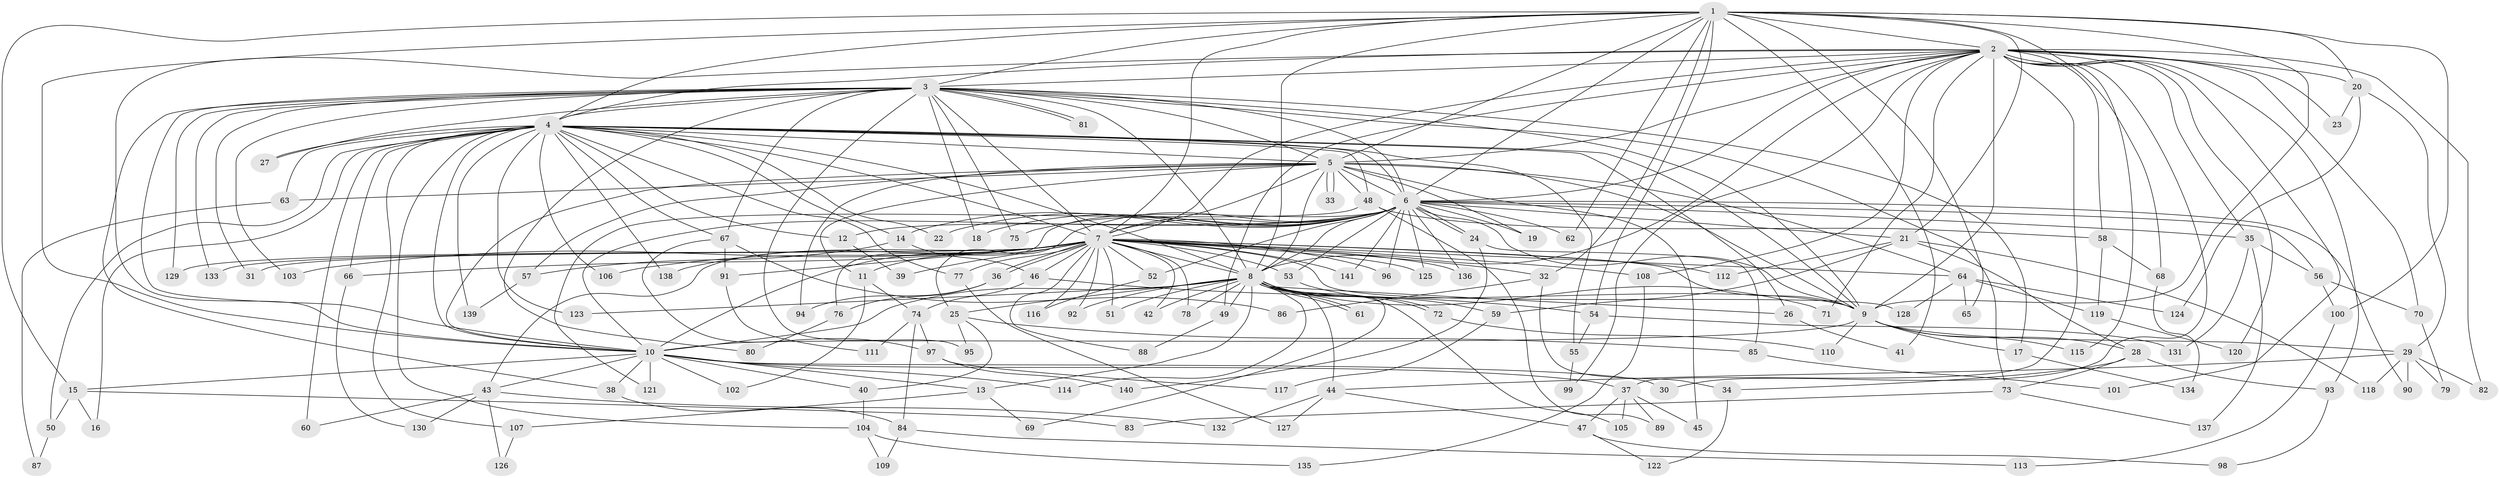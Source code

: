 // Generated by graph-tools (version 1.1) at 2025/34/03/09/25 02:34:52]
// undirected, 141 vertices, 307 edges
graph export_dot {
graph [start="1"]
  node [color=gray90,style=filled];
  1;
  2;
  3;
  4;
  5;
  6;
  7;
  8;
  9;
  10;
  11;
  12;
  13;
  14;
  15;
  16;
  17;
  18;
  19;
  20;
  21;
  22;
  23;
  24;
  25;
  26;
  27;
  28;
  29;
  30;
  31;
  32;
  33;
  34;
  35;
  36;
  37;
  38;
  39;
  40;
  41;
  42;
  43;
  44;
  45;
  46;
  47;
  48;
  49;
  50;
  51;
  52;
  53;
  54;
  55;
  56;
  57;
  58;
  59;
  60;
  61;
  62;
  63;
  64;
  65;
  66;
  67;
  68;
  69;
  70;
  71;
  72;
  73;
  74;
  75;
  76;
  77;
  78;
  79;
  80;
  81;
  82;
  83;
  84;
  85;
  86;
  87;
  88;
  89;
  90;
  91;
  92;
  93;
  94;
  95;
  96;
  97;
  98;
  99;
  100;
  101;
  102;
  103;
  104;
  105;
  106;
  107;
  108;
  109;
  110;
  111;
  112;
  113;
  114;
  115;
  116;
  117;
  118;
  119;
  120;
  121;
  122;
  123;
  124;
  125;
  126;
  127;
  128;
  129;
  130;
  131;
  132;
  133;
  134;
  135;
  136;
  137;
  138;
  139;
  140;
  141;
  1 -- 2;
  1 -- 3;
  1 -- 4;
  1 -- 5;
  1 -- 6;
  1 -- 7;
  1 -- 8;
  1 -- 9;
  1 -- 10;
  1 -- 15;
  1 -- 20;
  1 -- 21;
  1 -- 32;
  1 -- 41;
  1 -- 54;
  1 -- 62;
  1 -- 65;
  1 -- 68;
  1 -- 100;
  2 -- 3;
  2 -- 4;
  2 -- 5;
  2 -- 6;
  2 -- 7;
  2 -- 8;
  2 -- 9;
  2 -- 10;
  2 -- 20;
  2 -- 23;
  2 -- 30;
  2 -- 35;
  2 -- 37;
  2 -- 49;
  2 -- 58;
  2 -- 70;
  2 -- 71;
  2 -- 82;
  2 -- 93;
  2 -- 99;
  2 -- 101;
  2 -- 108;
  2 -- 115;
  2 -- 120;
  3 -- 4;
  3 -- 5;
  3 -- 6;
  3 -- 7;
  3 -- 8;
  3 -- 9;
  3 -- 10;
  3 -- 17;
  3 -- 18;
  3 -- 27;
  3 -- 31;
  3 -- 38;
  3 -- 67;
  3 -- 73;
  3 -- 75;
  3 -- 80;
  3 -- 81;
  3 -- 81;
  3 -- 95;
  3 -- 103;
  3 -- 129;
  3 -- 133;
  4 -- 5;
  4 -- 6;
  4 -- 7;
  4 -- 8;
  4 -- 9;
  4 -- 10;
  4 -- 12;
  4 -- 14;
  4 -- 16;
  4 -- 22;
  4 -- 26;
  4 -- 27;
  4 -- 48;
  4 -- 50;
  4 -- 55;
  4 -- 60;
  4 -- 63;
  4 -- 66;
  4 -- 67;
  4 -- 77;
  4 -- 104;
  4 -- 106;
  4 -- 107;
  4 -- 123;
  4 -- 138;
  4 -- 139;
  5 -- 6;
  5 -- 7;
  5 -- 8;
  5 -- 9;
  5 -- 10;
  5 -- 11;
  5 -- 19;
  5 -- 33;
  5 -- 33;
  5 -- 45;
  5 -- 48;
  5 -- 57;
  5 -- 63;
  5 -- 64;
  5 -- 94;
  6 -- 7;
  6 -- 8;
  6 -- 9;
  6 -- 10;
  6 -- 12;
  6 -- 14;
  6 -- 18;
  6 -- 19;
  6 -- 21;
  6 -- 22;
  6 -- 24;
  6 -- 24;
  6 -- 25;
  6 -- 35;
  6 -- 52;
  6 -- 53;
  6 -- 56;
  6 -- 62;
  6 -- 75;
  6 -- 76;
  6 -- 90;
  6 -- 96;
  6 -- 125;
  6 -- 136;
  6 -- 141;
  7 -- 8;
  7 -- 9;
  7 -- 10;
  7 -- 11;
  7 -- 31;
  7 -- 32;
  7 -- 36;
  7 -- 36;
  7 -- 39;
  7 -- 42;
  7 -- 43;
  7 -- 46;
  7 -- 51;
  7 -- 52;
  7 -- 53;
  7 -- 64;
  7 -- 66;
  7 -- 77;
  7 -- 78;
  7 -- 88;
  7 -- 91;
  7 -- 92;
  7 -- 96;
  7 -- 103;
  7 -- 106;
  7 -- 108;
  7 -- 112;
  7 -- 116;
  7 -- 125;
  7 -- 128;
  7 -- 129;
  7 -- 133;
  7 -- 136;
  7 -- 138;
  7 -- 141;
  8 -- 9;
  8 -- 10;
  8 -- 13;
  8 -- 25;
  8 -- 26;
  8 -- 42;
  8 -- 44;
  8 -- 49;
  8 -- 51;
  8 -- 61;
  8 -- 61;
  8 -- 69;
  8 -- 71;
  8 -- 72;
  8 -- 72;
  8 -- 78;
  8 -- 92;
  8 -- 105;
  8 -- 114;
  8 -- 123;
  9 -- 10;
  9 -- 17;
  9 -- 28;
  9 -- 29;
  9 -- 110;
  9 -- 115;
  10 -- 13;
  10 -- 15;
  10 -- 30;
  10 -- 37;
  10 -- 38;
  10 -- 40;
  10 -- 43;
  10 -- 102;
  10 -- 114;
  10 -- 121;
  11 -- 74;
  11 -- 102;
  12 -- 39;
  13 -- 69;
  13 -- 107;
  14 -- 46;
  14 -- 57;
  15 -- 16;
  15 -- 50;
  15 -- 83;
  17 -- 134;
  20 -- 23;
  20 -- 29;
  20 -- 124;
  21 -- 28;
  21 -- 59;
  21 -- 112;
  21 -- 118;
  24 -- 85;
  24 -- 140;
  25 -- 40;
  25 -- 85;
  25 -- 95;
  26 -- 41;
  28 -- 34;
  28 -- 73;
  28 -- 93;
  29 -- 44;
  29 -- 79;
  29 -- 82;
  29 -- 90;
  29 -- 118;
  32 -- 34;
  32 -- 86;
  34 -- 122;
  35 -- 56;
  35 -- 131;
  35 -- 137;
  36 -- 76;
  36 -- 94;
  37 -- 45;
  37 -- 47;
  37 -- 89;
  37 -- 105;
  38 -- 84;
  40 -- 104;
  43 -- 60;
  43 -- 126;
  43 -- 130;
  43 -- 132;
  44 -- 47;
  44 -- 127;
  44 -- 132;
  46 -- 54;
  46 -- 74;
  47 -- 98;
  47 -- 122;
  48 -- 58;
  48 -- 89;
  48 -- 121;
  49 -- 88;
  50 -- 87;
  52 -- 116;
  53 -- 59;
  54 -- 55;
  54 -- 131;
  55 -- 99;
  56 -- 70;
  56 -- 100;
  57 -- 139;
  58 -- 68;
  58 -- 119;
  59 -- 117;
  63 -- 87;
  64 -- 65;
  64 -- 119;
  64 -- 124;
  64 -- 128;
  66 -- 130;
  67 -- 86;
  67 -- 91;
  67 -- 97;
  68 -- 134;
  70 -- 79;
  72 -- 110;
  73 -- 83;
  73 -- 137;
  74 -- 84;
  74 -- 97;
  74 -- 111;
  76 -- 80;
  77 -- 127;
  84 -- 109;
  84 -- 113;
  85 -- 101;
  91 -- 111;
  93 -- 98;
  97 -- 117;
  97 -- 140;
  100 -- 113;
  104 -- 109;
  104 -- 135;
  107 -- 126;
  108 -- 135;
  119 -- 120;
}
